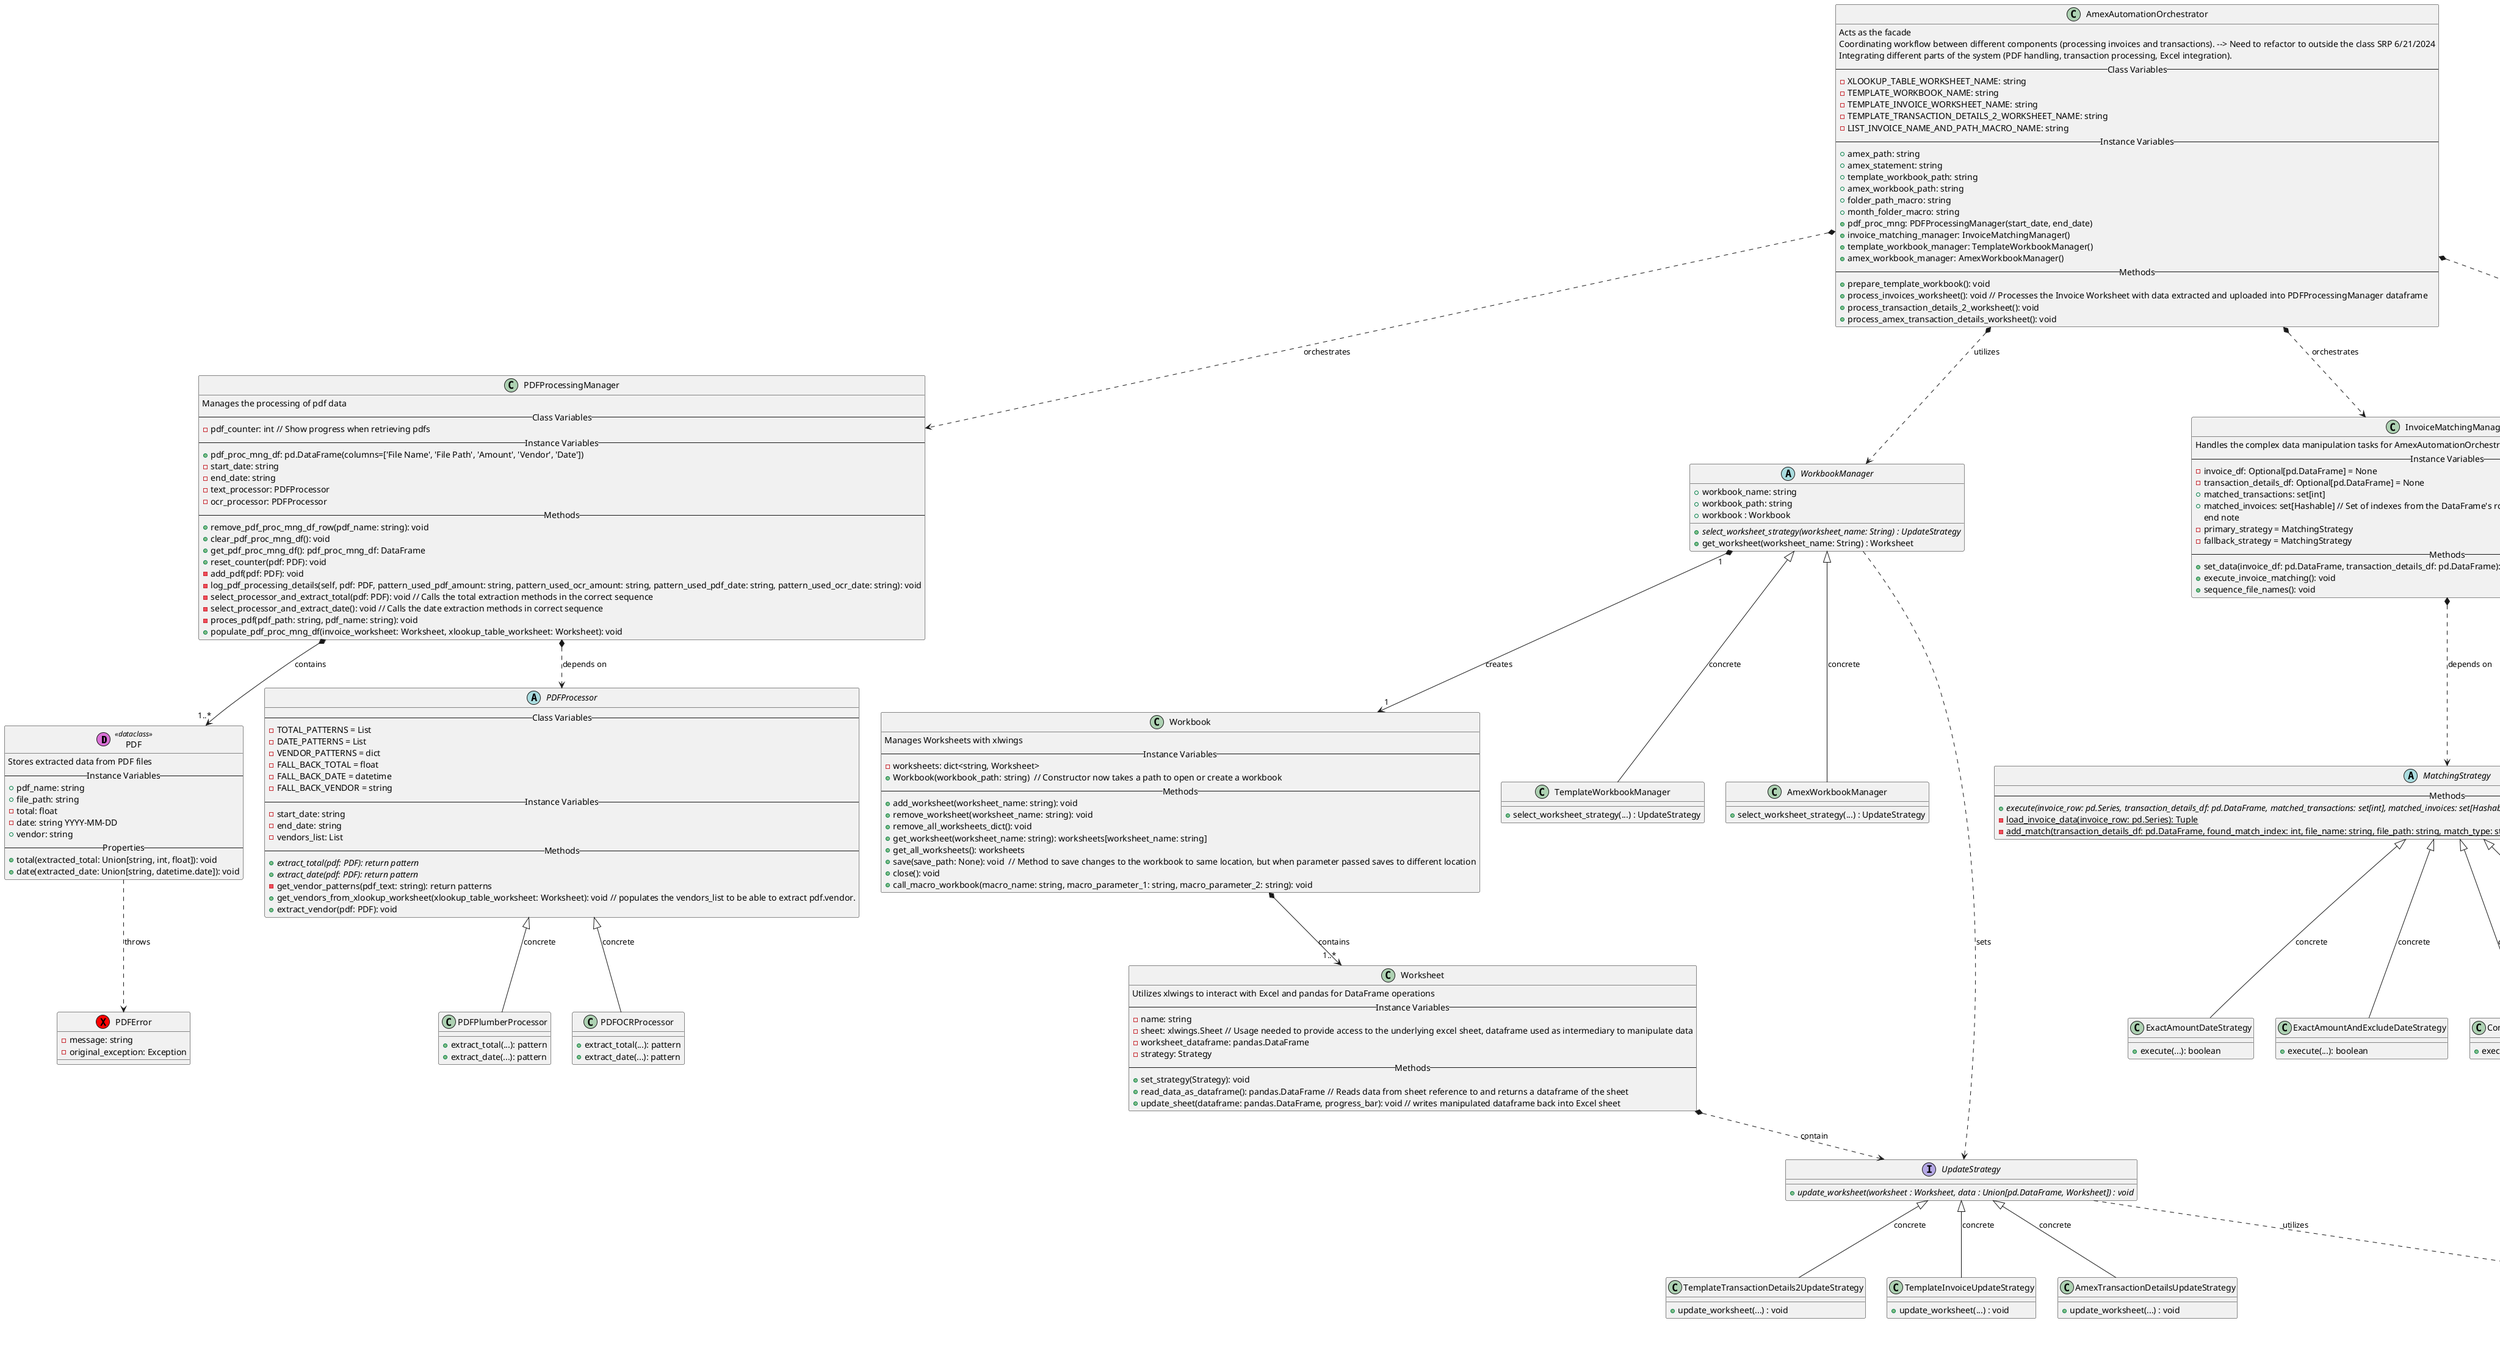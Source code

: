 @startuml
'https://plantuml.com/class-diagram

class PDF <<(D, orchid) dataclass>> {
    Stores extracted data from PDF files
    -- Instance Variables --
    + pdf_name: string
    + file_path: string
    - total: float
    - date: string YYYY-MM-DD
    + vendor: string
    -- Properties--
    + total(extracted_total: Union[string, int, float]): void
    + date(extracted_date: Union[string, datetime.date]): void
}

class PDFError <<(X, red) >> {
    -message: string
    -original_exception: Exception
}

class PDFProcessingManager {
    Manages the processing of pdf data
    -- Class Variables --
    - pdf_counter: int // Show progress when retrieving pdfs
    -- Instance Variables --
    + pdf_proc_mng_df: pd.DataFrame(columns=['File Name', 'File Path', 'Amount', 'Vendor', 'Date'])
    - start_date: string
    - end_date: string
    - text_processor: PDFProcessor
    - ocr_processor: PDFProcessor
    -- Methods --
    + remove_pdf_proc_mng_df_row(pdf_name: string): void
    + clear_pdf_proc_mng_df(): void
    + get_pdf_proc_mng_df(): pdf_proc_mng_df: DataFrame
    + reset_counter(pdf: PDF): void
    - add_pdf(pdf: PDF): void
    - log_pdf_processing_details(self, pdf: PDF, pattern_used_pdf_amount: string, pattern_used_ocr_amount: string, pattern_used_pdf_date: string, pattern_used_ocr_date: string): void
    - select_processor_and_extract_total(pdf: PDF): void // Calls the total extraction methods in the correct sequence
    - select_processor_and_extract_date(): void // Calls the date extraction methods in correct sequence
    - proces_pdf(pdf_path: string, pdf_name: string): void
    + populate_pdf_proc_mng_df(invoice_worksheet: Worksheet, xlookup_table_worksheet: Worksheet): void
}

abstract PDFProcessor {
    -- Class Variables --
    - TOTAL_PATTERNS = List
    - DATE_PATTERNS = List
    - VENDOR_PATTERNS = dict
    - FALL_BACK_TOTAL = float
    - FALL_BACK_DATE = datetime
    - FALL_BACK_VENDOR = string
    -- Instance Variables --
    - start_date: string
    - end_date: string
    - vendors_list: List
    -- Methods --
    + {abstract} extract_total(pdf: PDF): return pattern
    + {abstract} extract_date(pdf: PDF): return pattern
    - get_vendor_patterns(pdf_text: string): return patterns
    + get_vendors_from_xlookup_worksheet(xlookup_table_worksheet: Worksheet): void // populates the vendors_list to be able to extract pdf.vendor.
    + extract_vendor(pdf: PDF): void
}

class PDFPlumberProcessor {
    + extract_total(...): pattern
    + extract_date(...): pattern
}

class PDFOCRProcessor {
    + extract_total(...): pattern
    + extract_date(...): pattern
}

class Worksheet {
    Utilizes xlwings to interact with Excel and pandas for DataFrame operations
    -- Instance Variables --
    - name: string
    - sheet: xlwings.Sheet // Usage needed to provide access to the underlying excel sheet, dataframe used as intermediary to manipulate data
    - worksheet_dataframe: pandas.DataFrame
    - strategy: Strategy
    -- Methods --
    + set_strategy(Strategy): void
    + read_data_as_dataframe(): pandas.DataFrame // Reads data from sheet reference to and returns a dataframe of the sheet
    + update_sheet(dataframe: pandas.DataFrame, progress_bar): void // writes manipulated dataframe back into Excel sheet
}

class Workbook {
    Manages Worksheets with xlwings
    -- Instance Variables --
    - worksheets: dict<string, Worksheet>
    + Workbook(workbook_path: string)  // Constructor now takes a path to open or create a workbook
    -- Methods --
    + add_worksheet(worksheet_name: string): void
    + remove_worksheet(worksheet_name: string): void
    + remove_all_worksheets_dict(): void
    + get_worksheet(worksheet_name: string): worksheets[worksheet_name: string]
    + get_all_worksheets(): worksheets
    + save(save_path: None): void  // Method to save changes to the workbook to same location, but when parameter passed saves to different location
    + close(): void
    + call_macro_workbook(macro_name: string, macro_parameter_1: string, macro_parameter_2: string): void
}

abstract class WorkbookManager {
    + workbook_name: string
    + workbook_path: string
    + workbook : Workbook
    + {abstract} select_worksheet_strategy(worksheet_name: String) : UpdateStrategy
    + get_worksheet(worksheet_name: String) : Worksheet
}

class TemplateWorkbookManager {
    + select_worksheet_strategy(...) : UpdateStrategy
}

class AmexWorkbookManager {
    + select_worksheet_strategy(...) : UpdateStrategy
}

interface UpdateStrategy {
    + {abstract} update_worksheet(worksheet : Worksheet, data : Union[pd.DataFrame, Worksheet]) : void
}

class TemplateTransactionDetails2UpdateStrategy {
    + update_worksheet(...) : void
}

class TemplateInvoiceUpdateStrategy {
    + update_worksheet(...) : void
}

class AmexTransactionDetailsUpdateStrategy {
    + update_worksheet(...) : void
}


class InvoiceMatchingManager {
   Handles the complex data manipulation tasks for AmexAutomationOrchestrator; dependency injection used here
   -- Instance Variables --
   - invoice_df: Optional[pd.DataFrame] = None
   - transaction_details_df: Optional[pd.DataFrame] = None
   + matched_transactions: set[int]
   + matched_invoices: set[Hashable] // Set of indexes from the DataFrame's rows, indicating which invoices have been matched
   end note
   - primary_strategy = MatchingStrategy
   - fallback_strategy = MatchingStrategy
   -- Methods --
   + set_data(invoice_df: pd.DataFrame, transaction_details_df: pd.DataFrame): void
   + execute_invoice_matching(): void
   + sequence_file_names(): void
}

abstract MatchingStrategy {
    -- Methods --
    + {abstract} execute(invoice_row: pd.Series, transaction_details_df: pd.DataFrame, matched_transactions: set[int], matched_invoices: set[Hashable]): boolean
    - {static} load_invoice_data(invoice_row: pd.Series): Tuple
    - {static} add_match(transaction_details_df: pd.DataFrame, found_match_index: int, file_name: string, file_path: string, match_type: string, matched_transactions: set[int], matched_invoices: set[Hashable], invoice_row_index: int): void
}

class ExactAmountDateStrategy {
    + execute(...): boolean
}

class ExactAmountAndExcludeDateStrategy {
    + execute(...): boolean
}

class CombinationTotalStrategy {
    + execute(...): boolean
}

class VendorOnlyStrategy {
    + execute(...): boolean
}

class AmexAutomationOrchestrator {
    Acts as the facade
    Coordinating workflow between different components (processing invoices and transactions). --> Need to refactor to outside the class SRP 6/21/2024
    Integrating different parts of the system (PDF handling, transaction processing, Excel integration).
    -- Class Variables --
    - XLOOKUP_TABLE_WORKSHEET_NAME: string
    - TEMPLATE_WORKBOOK_NAME: string
    - TEMPLATE_INVOICE_WORKSHEET_NAME: string
    - TEMPLATE_TRANSACTION_DETAILS_2_WORKSHEET_NAME: string
    - LIST_INVOICE_NAME_AND_PATH_MACRO_NAME: string
    -- Instance Variables --
'    + workbooks_dict: dict<string, Workbook>
    + amex_path: string
    + amex_statement: string
    + template_workbook_path: string
    + amex_workbook_path: string
    + folder_path_macro: string
    + month_folder_macro: string
    + pdf_proc_mng: PDFProcessingManager(start_date, end_date)
    + invoice_matching_manager: InvoiceMatchingManager()
    + template_workbook_manager: TemplateWorkbookManager()
    + amex_workbook_manager: AmexWorkbookManager()
    -- Methods --
    + prepare_template_workbook(): void
    + process_invoices_worksheet(): void // Processes the Invoice Worksheet with data extracted and uploaded into PDFProcessingManager dataframe
    + process_transaction_details_2_worksheet(): void
    + process_amex_transaction_details_worksheet(): void
}

class ProgressTrackingMixin {
    -- Instance Variables --
    - progress_bar: tqdm
    -- Methods --
    + start_progress_tracking(total_steps: int, description: string): void
    + update_progress(steps: int = 1): void
    + complete_progress(): void
}

class MondayBoard <<(D, orchid), dataclass_json>> {

}

class DataFrameAdapter {

}


Workbook *--> "1..*" Worksheet : contains

PDF ..> PDFError : throws

PDFProcessingManager *--> "1..*" PDF : contains
PDFProcessingManager *..> PDFProcessor : depends on

AmexAutomationOrchestrator *..> InvoiceMatchingManager : orchestrates
AmexAutomationOrchestrator *..> WorkbookManager : utilizes
AmexAutomationOrchestrator *..> PDFProcessingManager : orchestrates
AmexAutomationOrchestrator *..> DataFrameAdapter : orchestrates

MatchingStrategy <|-- ExactAmountDateStrategy : concrete
MatchingStrategy <|-- ExactAmountAndExcludeDateStrategy : concrete
MatchingStrategy <|-- CombinationTotalStrategy : concrete
MatchingStrategy <|-- VendorOnlyStrategy : concrete

InvoiceMatchingManager ..|> ProgressTrackingMixin : utilizes
InvoiceMatchingManager *..> MatchingStrategy : depends on

UpdateStrategy ..|> ProgressTrackingMixin : utilizes
UpdateStrategy <|-- TemplateTransactionDetails2UpdateStrategy : concrete
UpdateStrategy <|-- TemplateInvoiceUpdateStrategy : concrete
UpdateStrategy <|-- AmexTransactionDetailsUpdateStrategy : concrete

Worksheet *..> UpdateStrategy : contain

WorkbookManager <|-- TemplateWorkbookManager : concrete
WorkbookManager <|-- AmexWorkbookManager  : concrete

WorkbookManager "1" *--> "1" Workbook : creates
WorkbookManager ..> UpdateStrategy : sets

PDFProcessor <|-- PDFPlumberProcessor : concrete
PDFProcessor <|-- PDFOCRProcessor : concrete

DataFrameAdapter *..> MondayBoard : utilizes

@enduml
